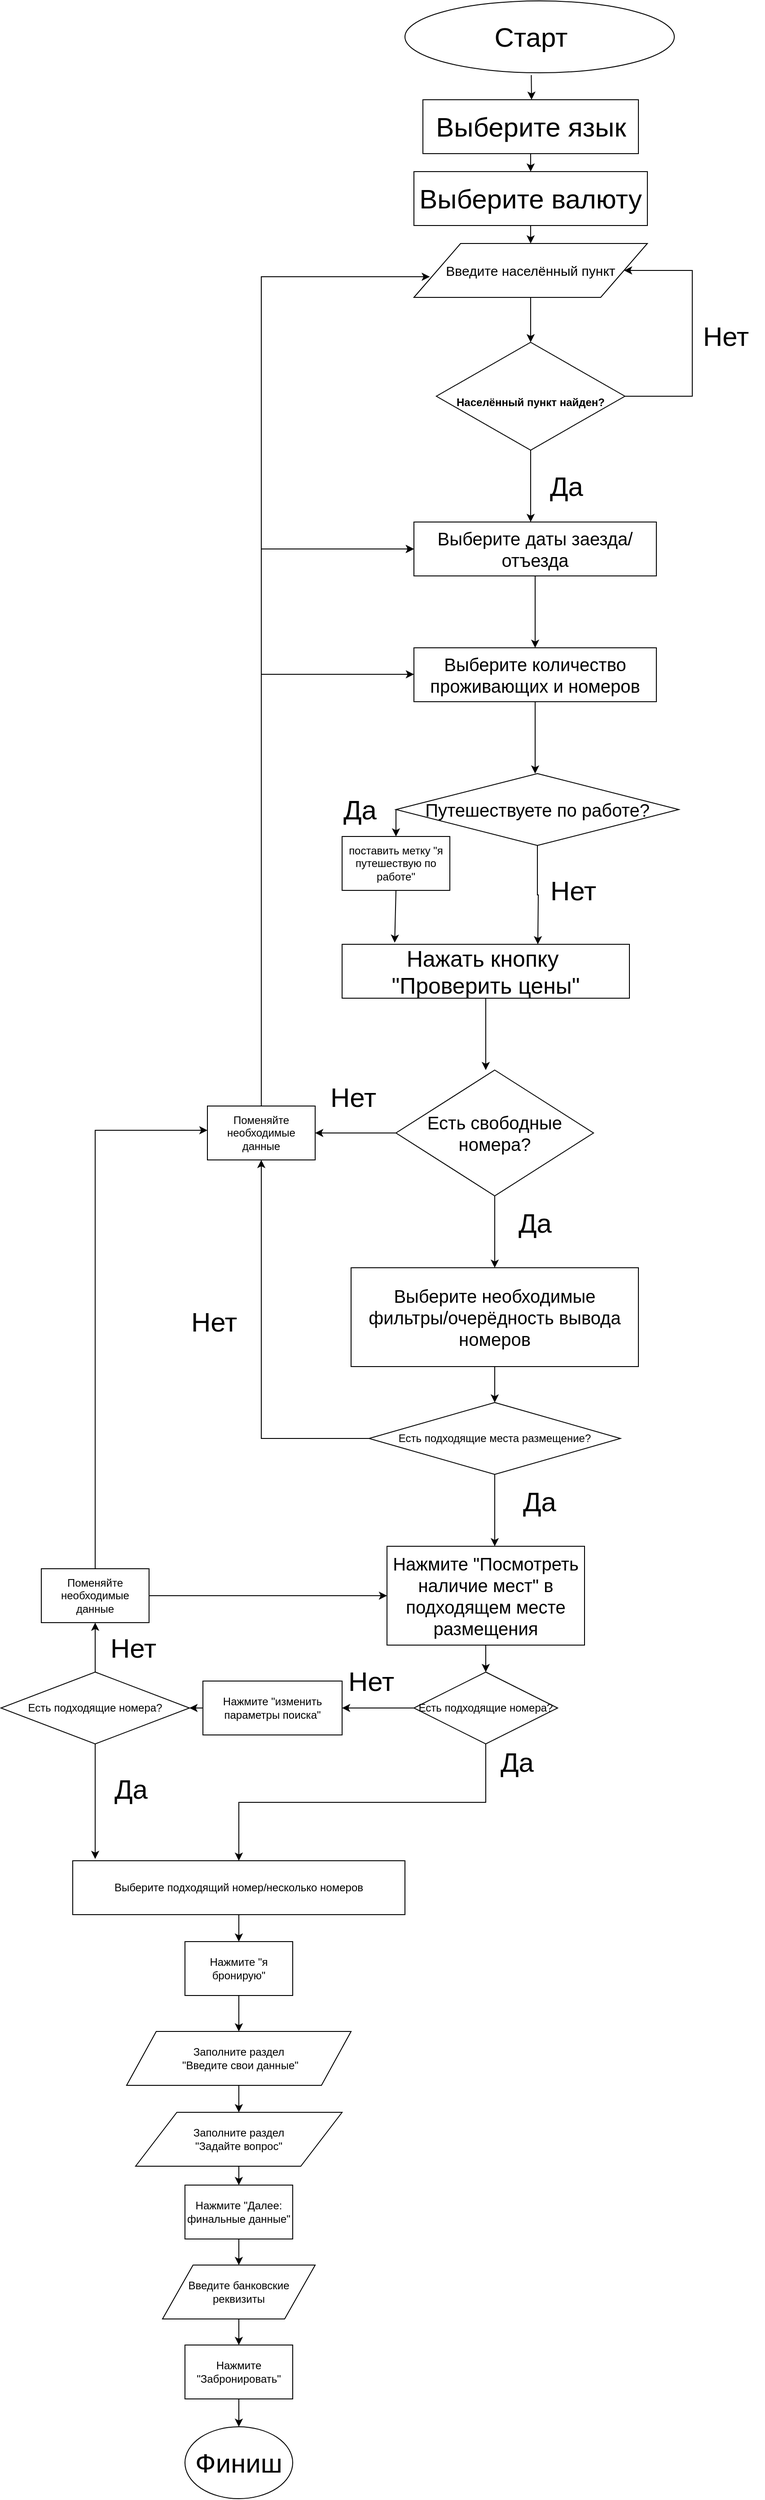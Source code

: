 <mxfile type="device" version="10.8.4"><diagram id="6a731a19-8d31-9384-78a2-239565b7b9f0" name="Page-1"><mxGraphModel grid="1" shadow="0" math="0" background="#ffffff" pageHeight="827" pageWidth="1169" pageScale="1" page="1" fold="1" arrows="1" connect="1" tooltips="1" guides="1" gridSize="10" dy="588" dx="2179"><root><mxCell id="0"/><mxCell id="1" parent="0"/><mxCell id="OM9xs3_qvK1aXrg-bmce-55" value="" parent="1" vertex="1" style="ellipse;whiteSpace=wrap;html=1;"><mxGeometry as="geometry" height="80" width="300" y="20" x="340"/></mxCell><mxCell id="OM9xs3_qvK1aXrg-bmce-56" value="&lt;font style=&quot;font-size: 30px&quot;&gt;Старт&lt;/font&gt;" parent="1" vertex="1" style="text;html=1;resizable=0;autosize=1;align=center;verticalAlign=middle;points=[];fillColor=none;strokeColor=none;rounded=0;fontSize=30;"><mxGeometry as="geometry" height="40" width="100" y="40" x="430"/></mxCell><mxCell id="OM9xs3_qvK1aXrg-bmce-59" value="" parent="1" style="endArrow=classic;html=1;fontSize=30;exitX=0.469;exitY=1.032;exitDx=0;exitDy=0;exitPerimeter=0;" source="OM9xs3_qvK1aXrg-bmce-55" edge="1"><mxGeometry as="geometry" height="50" width="50" relative="1"><mxPoint as="sourcePoint" y="150" x="150"/><mxPoint as="targetPoint" y="130" x="481"/></mxGeometry></mxCell><mxCell id="OM9xs3_qvK1aXrg-bmce-61" value="" parent="1" vertex="1" style="rounded=0;whiteSpace=wrap;html=1;fontSize=30;"><mxGeometry as="geometry" height="60" width="240" y="130" x="360"/></mxCell><mxCell id="OM9xs3_qvK1aXrg-bmce-62" value="Выберите язык&lt;br&gt;" parent="1" vertex="1" style="text;html=1;resizable=0;autosize=1;align=center;verticalAlign=middle;points=[];fillColor=none;strokeColor=none;rounded=0;fontSize=30;"><mxGeometry as="geometry" height="40" width="230" y="140" x="365"/></mxCell><mxCell id="OM9xs3_qvK1aXrg-bmce-63" value="" parent="1" style="endArrow=classic;html=1;fontSize=30;exitX=0.5;exitY=1;exitDx=0;exitDy=0;" target="OM9xs3_qvK1aXrg-bmce-64" source="OM9xs3_qvK1aXrg-bmce-61" edge="1"><mxGeometry as="geometry" height="50" width="50" relative="1"><mxPoint as="sourcePoint" y="260" x="340"/><mxPoint as="targetPoint" y="240" x="480"/></mxGeometry></mxCell><mxCell id="OM9xs3_qvK1aXrg-bmce-64" value="&lt;font style=&quot;font-size: 30px&quot;&gt;Выберите валюту&lt;/font&gt;" parent="1" vertex="1" style="rounded=0;whiteSpace=wrap;html=1;"><mxGeometry as="geometry" height="60" width="260" y="210" x="350"/></mxCell><mxCell id="OM9xs3_qvK1aXrg-bmce-65" value="" parent="1" style="endArrow=classic;html=1;fontSize=30;exitX=0.5;exitY=1;exitDx=0;exitDy=0;" target="OM9xs3_qvK1aXrg-bmce-66" source="OM9xs3_qvK1aXrg-bmce-64" edge="1"><mxGeometry as="geometry" height="50" width="50" relative="1"><mxPoint as="sourcePoint" y="340" x="340"/><mxPoint as="targetPoint" y="320" x="480"/></mxGeometry></mxCell><mxCell id="OM9xs3_qvK1aXrg-bmce-66" value="&lt;font style=&quot;font-size: 15px&quot;&gt;Введите населённый пункт&lt;/font&gt;" parent="1" vertex="1" style="shape=parallelogram;perimeter=parallelogramPerimeter;whiteSpace=wrap;html=1;"><mxGeometry as="geometry" height="60" width="260" y="290" x="350"/></mxCell><mxCell id="OM9xs3_qvK1aXrg-bmce-67" value="" parent="1" style="endArrow=classic;html=1;fontSize=30;exitX=0.5;exitY=1;exitDx=0;exitDy=0;" source="OM9xs3_qvK1aXrg-bmce-66" edge="1"><mxGeometry as="geometry" height="50" width="50" relative="1"><mxPoint as="sourcePoint" y="420" x="340"/><mxPoint as="targetPoint" y="400" x="480"/></mxGeometry></mxCell><mxCell id="OM9xs3_qvK1aXrg-bmce-71" parent="1" style="edgeStyle=orthogonalEdgeStyle;rounded=0;orthogonalLoop=1;jettySize=auto;html=1;exitX=1;exitY=0.5;exitDx=0;exitDy=0;fontSize=30;entryX=1;entryY=0.5;entryDx=0;entryDy=0;" target="OM9xs3_qvK1aXrg-bmce-66" source="OM9xs3_qvK1aXrg-bmce-69" edge="1"><mxGeometry as="geometry" relative="1"><mxPoint as="targetPoint" y="310" x="640"/><Array as="points"><mxPoint y="460" x="660"/><mxPoint y="320" x="660"/></Array></mxGeometry></mxCell><mxCell id="OM9xs3_qvK1aXrg-bmce-69" value="&lt;font style=&quot;font-size: 12px&quot;&gt;&lt;b&gt;Населённый пункт найден?&lt;/b&gt;&lt;/font&gt;" parent="1" vertex="1" style="rhombus;whiteSpace=wrap;html=1;fontSize=30;"><mxGeometry as="geometry" height="120" width="210" y="400" x="375"/></mxCell><mxCell id="OM9xs3_qvK1aXrg-bmce-70" value="" parent="1" style="endArrow=classic;html=1;fontSize=30;exitX=0.5;exitY=1;exitDx=0;exitDy=0;" source="OM9xs3_qvK1aXrg-bmce-69" edge="1"><mxGeometry as="geometry" height="50" width="50" relative="1"><mxPoint as="sourcePoint" y="590" x="340"/><mxPoint as="targetPoint" y="600" x="480"/></mxGeometry></mxCell><mxCell id="OM9xs3_qvK1aXrg-bmce-72" value="Да&lt;br&gt;" parent="1" vertex="1" style="text;html=1;strokeColor=none;fillColor=none;align=center;verticalAlign=middle;whiteSpace=wrap;rounded=0;fontSize=30;"><mxGeometry as="geometry" height="20" width="40" y="550" x="500"/></mxCell><mxCell id="OM9xs3_qvK1aXrg-bmce-75" value="Нет&lt;br&gt;" parent="1" vertex="1" style="text;html=1;resizable=0;points=[];autosize=1;align=left;verticalAlign=top;spacingTop=-4;fontSize=30;"><mxGeometry as="geometry" height="40" width="70" y="373" x="670"/></mxCell><mxCell id="OM9xs3_qvK1aXrg-bmce-79" value="" parent="1" style="edgeStyle=orthogonalEdgeStyle;rounded=0;orthogonalLoop=1;jettySize=auto;html=1;fontSize=20;" target="OM9xs3_qvK1aXrg-bmce-78" source="OM9xs3_qvK1aXrg-bmce-77" edge="1"><mxGeometry as="geometry" relative="1"/></mxCell><mxCell id="OM9xs3_qvK1aXrg-bmce-77" value="Выберите даты заезда/отъезда" parent="1" vertex="1" style="rounded=0;whiteSpace=wrap;html=1;fontSize=20;"><mxGeometry as="geometry" height="60" width="270" y="600" x="350"/></mxCell><mxCell id="OM9xs3_qvK1aXrg-bmce-81" value="" parent="1" style="edgeStyle=orthogonalEdgeStyle;rounded=0;orthogonalLoop=1;jettySize=auto;html=1;fontSize=20;" source="OM9xs3_qvK1aXrg-bmce-78" edge="1"><mxGeometry as="geometry" relative="1"><mxPoint as="targetPoint" y="880" x="485"/></mxGeometry></mxCell><mxCell id="OM9xs3_qvK1aXrg-bmce-78" value="Выберите количество проживающих и номеров&lt;br&gt;" parent="1" vertex="1" style="rounded=0;whiteSpace=wrap;html=1;fontSize=20;"><mxGeometry as="geometry" height="60" width="270" y="740" x="350"/></mxCell><mxCell id="OM9xs3_qvK1aXrg-bmce-84" parent="1" style="edgeStyle=orthogonalEdgeStyle;rounded=0;orthogonalLoop=1;jettySize=auto;html=1;exitX=0.5;exitY=1;exitDx=0;exitDy=0;fontSize=20;" source="OM9xs3_qvK1aXrg-bmce-82" edge="1"><mxGeometry as="geometry" relative="1"><mxPoint as="targetPoint" y="1070" x="488"/></mxGeometry></mxCell><mxCell id="OM9xs3_qvK1aXrg-bmce-82" value="Путешествуете по работе?" parent="1" vertex="1" style="rhombus;whiteSpace=wrap;html=1;fontSize=20;"><mxGeometry as="geometry" height="80" width="315" y="880" x="330"/></mxCell><mxCell id="OM9xs3_qvK1aXrg-bmce-83" value="" parent="1" style="endArrow=classic;html=1;fontSize=20;exitX=0;exitY=0.5;exitDx=0;exitDy=0;" target="OM9xs3_qvK1aXrg-bmce-85" source="OM9xs3_qvK1aXrg-bmce-82" edge="1"><mxGeometry as="geometry" height="50" width="50" relative="1"><mxPoint as="sourcePoint" y="1030" x="340"/><mxPoint as="targetPoint" y="980" x="330"/></mxGeometry></mxCell><mxCell id="OM9xs3_qvK1aXrg-bmce-85" value="поставить метку &quot;я путешествую по работе&quot;" parent="1" vertex="1" style="rounded=0;whiteSpace=wrap;html=1;"><mxGeometry as="geometry" height="60" width="120" y="950" x="270"/></mxCell><mxCell id="OM9xs3_qvK1aXrg-bmce-86" value="Да&lt;br&gt;" parent="1" vertex="1" style="text;html=1;strokeColor=none;fillColor=none;align=center;verticalAlign=middle;whiteSpace=wrap;rounded=0;fontSize=30;"><mxGeometry as="geometry" height="20" width="40" y="910" x="270"/></mxCell><mxCell id="OM9xs3_qvK1aXrg-bmce-87" value="Нет&lt;br&gt;" parent="1" vertex="1" style="text;html=1;resizable=0;points=[];autosize=1;align=left;verticalAlign=top;spacingTop=-4;fontSize=30;"><mxGeometry as="geometry" height="40" width="70" y="990" x="500"/></mxCell><mxCell id="OM9xs3_qvK1aXrg-bmce-88" value="" parent="1" style="endArrow=classic;html=1;fontSize=20;exitX=0.5;exitY=1;exitDx=0;exitDy=0;entryX=0.183;entryY=-0.03;entryDx=0;entryDy=0;entryPerimeter=0;" target="OM9xs3_qvK1aXrg-bmce-89" source="OM9xs3_qvK1aXrg-bmce-85" edge="1"><mxGeometry as="geometry" height="50" width="50" relative="1"><mxPoint as="sourcePoint" y="1150" x="270"/><mxPoint as="targetPoint" y="1070" x="330"/></mxGeometry></mxCell><mxCell id="OM9xs3_qvK1aXrg-bmce-91" value="" parent="1" style="edgeStyle=orthogonalEdgeStyle;rounded=0;orthogonalLoop=1;jettySize=auto;html=1;fontSize=20;" source="OM9xs3_qvK1aXrg-bmce-89" edge="1"><mxGeometry as="geometry" relative="1"><mxPoint as="targetPoint" y="1210" x="430"/></mxGeometry></mxCell><mxCell id="OM9xs3_qvK1aXrg-bmce-89" value="&lt;font style=&quot;font-size: 25px&quot;&gt;Нажать кнопку&amp;nbsp;&lt;br&gt;&quot;Проверить цены&quot;&lt;/font&gt;" parent="1" vertex="1" style="rounded=0;whiteSpace=wrap;html=1;"><mxGeometry as="geometry" height="60" width="320" y="1070" x="270"/></mxCell><mxCell id="OM9xs3_qvK1aXrg-bmce-94" value="" parent="1" style="edgeStyle=orthogonalEdgeStyle;rounded=0;orthogonalLoop=1;jettySize=auto;html=1;fontSize=20;" source="OM9xs3_qvK1aXrg-bmce-92" edge="1"><mxGeometry as="geometry" relative="1"><mxPoint as="targetPoint" y="1430" x="440"/></mxGeometry></mxCell><mxCell id="OM9xs3_qvK1aXrg-bmce-101" parent="1" style="edgeStyle=orthogonalEdgeStyle;rounded=0;orthogonalLoop=1;jettySize=auto;html=1;fontSize=20;" target="OM9xs3_qvK1aXrg-bmce-102" source="OM9xs3_qvK1aXrg-bmce-92" edge="1"><mxGeometry as="geometry" relative="1"><mxPoint as="targetPoint" y="1280" x="250"/></mxGeometry></mxCell><mxCell id="OM9xs3_qvK1aXrg-bmce-92" value="Есть свободные номера?" parent="1" vertex="1" style="rhombus;whiteSpace=wrap;html=1;fontSize=20;"><mxGeometry as="geometry" height="140" width="220" y="1210" x="330"/></mxCell><mxCell id="OM9xs3_qvK1aXrg-bmce-104" parent="1" style="edgeStyle=orthogonalEdgeStyle;rounded=0;orthogonalLoop=1;jettySize=auto;html=1;fontSize=20;entryX=0.068;entryY=0.617;entryDx=0;entryDy=0;entryPerimeter=0;" target="OM9xs3_qvK1aXrg-bmce-66" source="OM9xs3_qvK1aXrg-bmce-102" edge="1"><mxGeometry as="geometry" relative="1"><mxPoint as="targetPoint" y="327" x="180"/><Array as="points"><mxPoint y="327" x="180"/></Array></mxGeometry></mxCell><mxCell id="OM9xs3_qvK1aXrg-bmce-102" value="Поменяйте необходимые данные" parent="1" vertex="1" style="rounded=0;whiteSpace=wrap;html=1;"><mxGeometry as="geometry" height="60" width="120" y="1250" x="120"/></mxCell><mxCell id="OM9xs3_qvK1aXrg-bmce-105" value="" parent="1" style="endArrow=classic;html=1;fontSize=20;entryX=0;entryY=0.5;entryDx=0;entryDy=0;" target="OM9xs3_qvK1aXrg-bmce-77" edge="1"><mxGeometry as="geometry" height="50" width="50" relative="1"><mxPoint as="sourcePoint" y="630" x="180"/><mxPoint as="targetPoint" y="460" x="260"/></mxGeometry></mxCell><mxCell id="OM9xs3_qvK1aXrg-bmce-106" value="" parent="1" style="endArrow=classic;html=1;fontSize=20;entryX=0;entryY=0.5;entryDx=0;entryDy=0;" target="OM9xs3_qvK1aXrg-bmce-77" edge="1"><mxGeometry as="geometry" height="50" width="50" relative="1"><mxPoint as="sourcePoint" y="630" x="180"/><mxPoint as="targetPoint" y="630" x="350"/><Array as="points"><mxPoint y="630" x="260"/></Array></mxGeometry></mxCell><mxCell id="OM9xs3_qvK1aXrg-bmce-107" value="" parent="1" style="endArrow=classic;html=1;fontSize=20;entryX=0;entryY=0.5;entryDx=0;entryDy=0;" edge="1"><mxGeometry as="geometry" height="50" width="50" relative="1"><mxPoint as="sourcePoint" y="769.5" x="180"/><mxPoint as="targetPoint" y="769.5" x="350"/><Array as="points"><mxPoint y="769.5" x="260"/></Array></mxGeometry></mxCell><mxCell id="OM9xs3_qvK1aXrg-bmce-108" value="Да&lt;br&gt;" parent="1" vertex="1" style="text;html=1;strokeColor=none;fillColor=none;align=center;verticalAlign=middle;whiteSpace=wrap;rounded=0;fontSize=30;"><mxGeometry as="geometry" height="20" width="40" y="1370" x="465"/></mxCell><mxCell id="OM9xs3_qvK1aXrg-bmce-109" value="Нет&lt;br&gt;" parent="1" vertex="1" style="text;html=1;resizable=0;points=[];autosize=1;align=left;verticalAlign=top;spacingTop=-4;fontSize=30;"><mxGeometry as="geometry" height="40" width="70" y="1220" x="255"/></mxCell><mxCell id="OM9xs3_qvK1aXrg-bmce-111" parent="1" style="edgeStyle=orthogonalEdgeStyle;rounded=0;orthogonalLoop=1;jettySize=auto;html=1;fontSize=20;" target="OM9xs3_qvK1aXrg-bmce-112" source="OM9xs3_qvK1aXrg-bmce-110" edge="1"><mxGeometry as="geometry" relative="1"><mxPoint as="targetPoint" y="1580" x="440"/></mxGeometry></mxCell><mxCell id="OM9xs3_qvK1aXrg-bmce-110" value="Выберите необходимые фильтры/очерёдность вывода номеров" parent="1" vertex="1" style="rounded=0;whiteSpace=wrap;html=1;fontSize=20;"><mxGeometry as="geometry" height="110" width="320" y="1430" x="280"/></mxCell><mxCell id="OM9xs3_qvK1aXrg-bmce-114" parent="1" style="edgeStyle=orthogonalEdgeStyle;rounded=0;orthogonalLoop=1;jettySize=auto;html=1;entryX=0.5;entryY=1;entryDx=0;entryDy=0;fontSize=20;" target="OM9xs3_qvK1aXrg-bmce-102" source="OM9xs3_qvK1aXrg-bmce-112" edge="1"><mxGeometry as="geometry" relative="1"/></mxCell><mxCell id="OM9xs3_qvK1aXrg-bmce-118" parent="1" style="edgeStyle=orthogonalEdgeStyle;rounded=0;orthogonalLoop=1;jettySize=auto;html=1;fontSize=20;" source="OM9xs3_qvK1aXrg-bmce-112" edge="1"><mxGeometry as="geometry" relative="1"><mxPoint as="targetPoint" y="1740" x="440"/></mxGeometry></mxCell><mxCell id="OM9xs3_qvK1aXrg-bmce-112" value="Есть подходящие места размещение?" parent="1" vertex="1" style="rhombus;whiteSpace=wrap;html=1;"><mxGeometry as="geometry" height="80" width="280" y="1580" x="300"/></mxCell><mxCell id="OM9xs3_qvK1aXrg-bmce-116" value="Нет&lt;br&gt;" parent="1" vertex="1" style="text;html=1;resizable=0;points=[];autosize=1;align=left;verticalAlign=top;spacingTop=-4;fontSize=30;"><mxGeometry as="geometry" height="40" width="70" y="1470" x="100"/></mxCell><mxCell id="OM9xs3_qvK1aXrg-bmce-117" value="Да&lt;br&gt;" parent="1" vertex="1" style="text;html=1;strokeColor=none;fillColor=none;align=center;verticalAlign=middle;whiteSpace=wrap;rounded=0;fontSize=30;"><mxGeometry as="geometry" height="20" width="40" y="1680" x="470"/></mxCell><mxCell id="OM9xs3_qvK1aXrg-bmce-120" parent="1" style="edgeStyle=orthogonalEdgeStyle;rounded=0;orthogonalLoop=1;jettySize=auto;html=1;fontSize=20;" target="OM9xs3_qvK1aXrg-bmce-121" source="OM9xs3_qvK1aXrg-bmce-119" edge="1"><mxGeometry as="geometry" relative="1"><mxPoint as="targetPoint" y="1890" x="430"/></mxGeometry></mxCell><mxCell id="OM9xs3_qvK1aXrg-bmce-119" value="Нажмите &quot;Посмотреть наличие мест&quot; в подходящем месте размещения" parent="1" vertex="1" style="rounded=0;whiteSpace=wrap;html=1;fontSize=20;"><mxGeometry as="geometry" height="110" width="220" y="1740" x="320"/></mxCell><mxCell id="OM9xs3_qvK1aXrg-bmce-122" parent="1" style="edgeStyle=orthogonalEdgeStyle;rounded=0;orthogonalLoop=1;jettySize=auto;html=1;exitX=0.5;exitY=1;exitDx=0;exitDy=0;fontSize=20;" target="OM9xs3_qvK1aXrg-bmce-137" source="OM9xs3_qvK1aXrg-bmce-121" edge="1"><mxGeometry as="geometry" relative="1"><mxPoint as="targetPoint" y="2080" x="430"/></mxGeometry></mxCell><mxCell id="OM9xs3_qvK1aXrg-bmce-123" parent="1" style="edgeStyle=orthogonalEdgeStyle;rounded=0;orthogonalLoop=1;jettySize=auto;html=1;fontSize=20;" target="OM9xs3_qvK1aXrg-bmce-127" source="OM9xs3_qvK1aXrg-bmce-121" edge="1"><mxGeometry as="geometry" relative="1"><mxPoint as="targetPoint" y="1920" x="255"/></mxGeometry></mxCell><mxCell id="OM9xs3_qvK1aXrg-bmce-121" value="Есть подходящие номера?" parent="1" vertex="1" style="rhombus;whiteSpace=wrap;html=1;"><mxGeometry as="geometry" height="80" width="160" y="1880" x="350"/></mxCell><mxCell id="OM9xs3_qvK1aXrg-bmce-124" value="Нет&lt;br&gt;" parent="1" vertex="1" style="text;html=1;resizable=0;points=[];autosize=1;align=left;verticalAlign=top;spacingTop=-4;fontSize=30;"><mxGeometry as="geometry" height="40" width="70" y="1870" x="275"/></mxCell><mxCell id="OM9xs3_qvK1aXrg-bmce-125" value="Да&lt;br&gt;" parent="1" vertex="1" style="text;html=1;strokeColor=none;fillColor=none;align=center;verticalAlign=middle;whiteSpace=wrap;rounded=0;fontSize=30;"><mxGeometry as="geometry" height="20" width="40" y="1970" x="445"/></mxCell><mxCell id="OM9xs3_qvK1aXrg-bmce-128" parent="1" style="edgeStyle=orthogonalEdgeStyle;rounded=0;orthogonalLoop=1;jettySize=auto;html=1;fontSize=20;" target="OM9xs3_qvK1aXrg-bmce-129" source="OM9xs3_qvK1aXrg-bmce-127" edge="1"><mxGeometry as="geometry" relative="1"><mxPoint as="targetPoint" y="1920" x="60"/></mxGeometry></mxCell><mxCell id="OM9xs3_qvK1aXrg-bmce-127" value="Нажмите &quot;изменить параметры поиска&quot;" parent="1" vertex="1" style="rounded=0;whiteSpace=wrap;html=1;"><mxGeometry as="geometry" height="60" width="155" y="1890" x="115"/></mxCell><mxCell id="OM9xs3_qvK1aXrg-bmce-130" parent="1" style="edgeStyle=orthogonalEdgeStyle;rounded=0;orthogonalLoop=1;jettySize=auto;html=1;fontSize=20;" source="OM9xs3_qvK1aXrg-bmce-129" edge="1"><mxGeometry as="geometry" relative="1"><mxPoint as="targetPoint" y="2088" x="-5"/></mxGeometry></mxCell><mxCell id="OM9xs3_qvK1aXrg-bmce-131" parent="1" style="edgeStyle=orthogonalEdgeStyle;rounded=0;orthogonalLoop=1;jettySize=auto;html=1;fontSize=20;" target="OM9xs3_qvK1aXrg-bmce-132" source="OM9xs3_qvK1aXrg-bmce-129" edge="1"><mxGeometry as="geometry" relative="1"><mxPoint as="targetPoint" y="1835" x="-5"/></mxGeometry></mxCell><mxCell id="OM9xs3_qvK1aXrg-bmce-129" value="&lt;span&gt;Есть подходящие номера?&lt;/span&gt;" parent="1" vertex="1" style="rhombus;whiteSpace=wrap;html=1;"><mxGeometry as="geometry" height="80" width="210" y="1880" x="-110"/></mxCell><mxCell id="OM9xs3_qvK1aXrg-bmce-133" parent="1" style="edgeStyle=orthogonalEdgeStyle;rounded=0;orthogonalLoop=1;jettySize=auto;html=1;entryX=0;entryY=0.5;entryDx=0;entryDy=0;fontSize=20;" target="OM9xs3_qvK1aXrg-bmce-119" source="OM9xs3_qvK1aXrg-bmce-132" edge="1"><mxGeometry as="geometry" relative="1"/></mxCell><mxCell id="OM9xs3_qvK1aXrg-bmce-134" parent="1" style="edgeStyle=orthogonalEdgeStyle;rounded=0;orthogonalLoop=1;jettySize=auto;html=1;fontSize=20;" target="OM9xs3_qvK1aXrg-bmce-102" source="OM9xs3_qvK1aXrg-bmce-132" edge="1"><mxGeometry as="geometry" relative="1"><mxPoint as="targetPoint" y="1277"/><Array as="points"><mxPoint y="1277" x="-5"/></Array></mxGeometry></mxCell><mxCell id="OM9xs3_qvK1aXrg-bmce-132" value="&lt;span&gt;Поменяйте необходимые данные&lt;/span&gt;" parent="1" vertex="1" style="rounded=0;whiteSpace=wrap;html=1;"><mxGeometry as="geometry" height="60" width="120" y="1765" x="-65"/></mxCell><mxCell id="OM9xs3_qvK1aXrg-bmce-135" value="Нет&lt;br&gt;" parent="1" vertex="1" style="text;html=1;resizable=0;points=[];autosize=1;align=left;verticalAlign=top;spacingTop=-4;fontSize=30;"><mxGeometry as="geometry" height="40" width="70" y="1832.5" x="10"/></mxCell><mxCell id="OM9xs3_qvK1aXrg-bmce-136" value="Да&lt;br&gt;" parent="1" vertex="1" style="text;html=1;strokeColor=none;fillColor=none;align=center;verticalAlign=middle;whiteSpace=wrap;rounded=0;fontSize=30;"><mxGeometry as="geometry" height="20" width="40" y="2000" x="15"/></mxCell><mxCell id="OM9xs3_qvK1aXrg-bmce-138" parent="1" style="edgeStyle=orthogonalEdgeStyle;rounded=0;orthogonalLoop=1;jettySize=auto;html=1;fontSize=20;" target="OM9xs3_qvK1aXrg-bmce-139" source="OM9xs3_qvK1aXrg-bmce-137" edge="1"><mxGeometry as="geometry" relative="1"><mxPoint as="targetPoint" y="2190" x="155"/></mxGeometry></mxCell><mxCell id="OM9xs3_qvK1aXrg-bmce-137" value="Выберите подходящий номер/несколько номеров" parent="1" vertex="1" style="rounded=0;whiteSpace=wrap;html=1;"><mxGeometry as="geometry" height="60" width="370" y="2090" x="-30"/></mxCell><mxCell id="OM9xs3_qvK1aXrg-bmce-140" parent="1" style="edgeStyle=orthogonalEdgeStyle;rounded=0;orthogonalLoop=1;jettySize=auto;html=1;fontSize=20;" target="OM9xs3_qvK1aXrg-bmce-142" source="OM9xs3_qvK1aXrg-bmce-139" edge="1"><mxGeometry as="geometry" relative="1"><mxPoint as="targetPoint" y="2270" x="155"/></mxGeometry></mxCell><mxCell id="OM9xs3_qvK1aXrg-bmce-139" value="Нажмите &quot;я бронирую&quot;" parent="1" vertex="1" style="rounded=0;whiteSpace=wrap;html=1;"><mxGeometry as="geometry" height="60" width="120" y="2180" x="95"/></mxCell><mxCell id="OM9xs3_qvK1aXrg-bmce-143" parent="1" style="edgeStyle=orthogonalEdgeStyle;rounded=0;orthogonalLoop=1;jettySize=auto;html=1;fontSize=20;" target="OM9xs3_qvK1aXrg-bmce-144" source="OM9xs3_qvK1aXrg-bmce-142" edge="1"><mxGeometry as="geometry" relative="1"><mxPoint as="targetPoint" y="2380" x="150"/></mxGeometry></mxCell><mxCell id="OM9xs3_qvK1aXrg-bmce-142" value="Заполните раздел&lt;br&gt;&amp;nbsp;&quot;Введите свои данные&quot;" parent="1" vertex="1" style="shape=parallelogram;perimeter=parallelogramPerimeter;whiteSpace=wrap;html=1;size=0.132;"><mxGeometry as="geometry" height="60" width="250" y="2280" x="30"/></mxCell><mxCell id="OM9xs3_qvK1aXrg-bmce-145" parent="1" style="edgeStyle=orthogonalEdgeStyle;rounded=0;orthogonalLoop=1;jettySize=auto;html=1;fontSize=20;" target="OM9xs3_qvK1aXrg-bmce-146" source="OM9xs3_qvK1aXrg-bmce-144" edge="1"><mxGeometry as="geometry" relative="1"><mxPoint as="targetPoint" y="2470" x="155"/></mxGeometry></mxCell><mxCell id="OM9xs3_qvK1aXrg-bmce-144" value="&lt;span&gt;Заполните раздел&lt;br&gt;&lt;/span&gt;&quot;Задайте вопрос&quot;" parent="1" vertex="1" style="shape=parallelogram;perimeter=parallelogramPerimeter;whiteSpace=wrap;html=1;"><mxGeometry as="geometry" height="60" width="230" y="2370" x="40"/></mxCell><mxCell id="OM9xs3_qvK1aXrg-bmce-147" parent="1" style="edgeStyle=orthogonalEdgeStyle;rounded=0;orthogonalLoop=1;jettySize=auto;html=1;fontSize=20;" target="OM9xs3_qvK1aXrg-bmce-148" source="OM9xs3_qvK1aXrg-bmce-146" edge="1"><mxGeometry as="geometry" relative="1"><mxPoint as="targetPoint" y="2540" x="155"/></mxGeometry></mxCell><mxCell id="OM9xs3_qvK1aXrg-bmce-146" value="Нажмите &quot;Далее: финальные данные&quot;" parent="1" vertex="1" style="rounded=0;whiteSpace=wrap;html=1;"><mxGeometry as="geometry" height="60" width="120" y="2451" x="95"/></mxCell><mxCell id="OM9xs3_qvK1aXrg-bmce-149" parent="1" style="edgeStyle=orthogonalEdgeStyle;rounded=0;orthogonalLoop=1;jettySize=auto;html=1;fontSize=20;" target="OM9xs3_qvK1aXrg-bmce-150" source="OM9xs3_qvK1aXrg-bmce-148" edge="1"><mxGeometry as="geometry" relative="1"><mxPoint as="targetPoint" y="2630" x="155"/></mxGeometry></mxCell><mxCell id="OM9xs3_qvK1aXrg-bmce-148" value="Введите банковские реквизиты" parent="1" vertex="1" style="shape=parallelogram;perimeter=parallelogramPerimeter;whiteSpace=wrap;html=1;"><mxGeometry as="geometry" height="60" width="170" y="2540" x="70"/></mxCell><mxCell id="OM9xs3_qvK1aXrg-bmce-151" parent="1" style="edgeStyle=orthogonalEdgeStyle;rounded=0;orthogonalLoop=1;jettySize=auto;html=1;fontSize=20;" target="OM9xs3_qvK1aXrg-bmce-152" source="OM9xs3_qvK1aXrg-bmce-150" edge="1"><mxGeometry as="geometry" relative="1"><mxPoint as="targetPoint" y="2720" x="155"/></mxGeometry></mxCell><mxCell id="OM9xs3_qvK1aXrg-bmce-150" value="Нажмите &quot;Забронировать&quot;" parent="1" vertex="1" style="rounded=0;whiteSpace=wrap;html=1;"><mxGeometry as="geometry" height="60" width="120" y="2629" x="95"/></mxCell><mxCell id="OM9xs3_qvK1aXrg-bmce-152" value="&lt;font style=&quot;font-size: 30px&quot;&gt;Финиш&lt;/font&gt;" parent="1" vertex="1" style="ellipse;whiteSpace=wrap;html=1;"><mxGeometry as="geometry" height="80" width="120" y="2720" x="95"/></mxCell></root></mxGraphModel></diagram></mxfile>